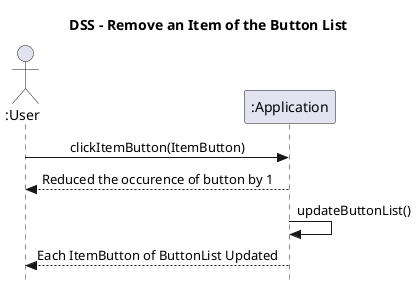 @startuml 
skinparam style strictuml
skinparam DefaultFontName Verdana
skinparam backgroundcolor transparent
skinparam sequenceMessageAlign center
title DSS - Remove an Item of the Button List

actor ":User" as u
participant ":Application" as a 

u -> a : clickItemButton(ItemButton)
a --> u : Reduced the occurence of button by 1

a -> a : updateButtonList()
a --> u : Each ItemButton of ButtonList Updated

@enduml
